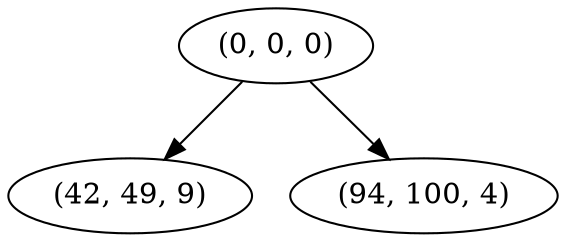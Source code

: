 digraph tree {
    "(0, 0, 0)";
    "(42, 49, 9)";
    "(94, 100, 4)";
    "(0, 0, 0)" -> "(42, 49, 9)";
    "(0, 0, 0)" -> "(94, 100, 4)";
}
